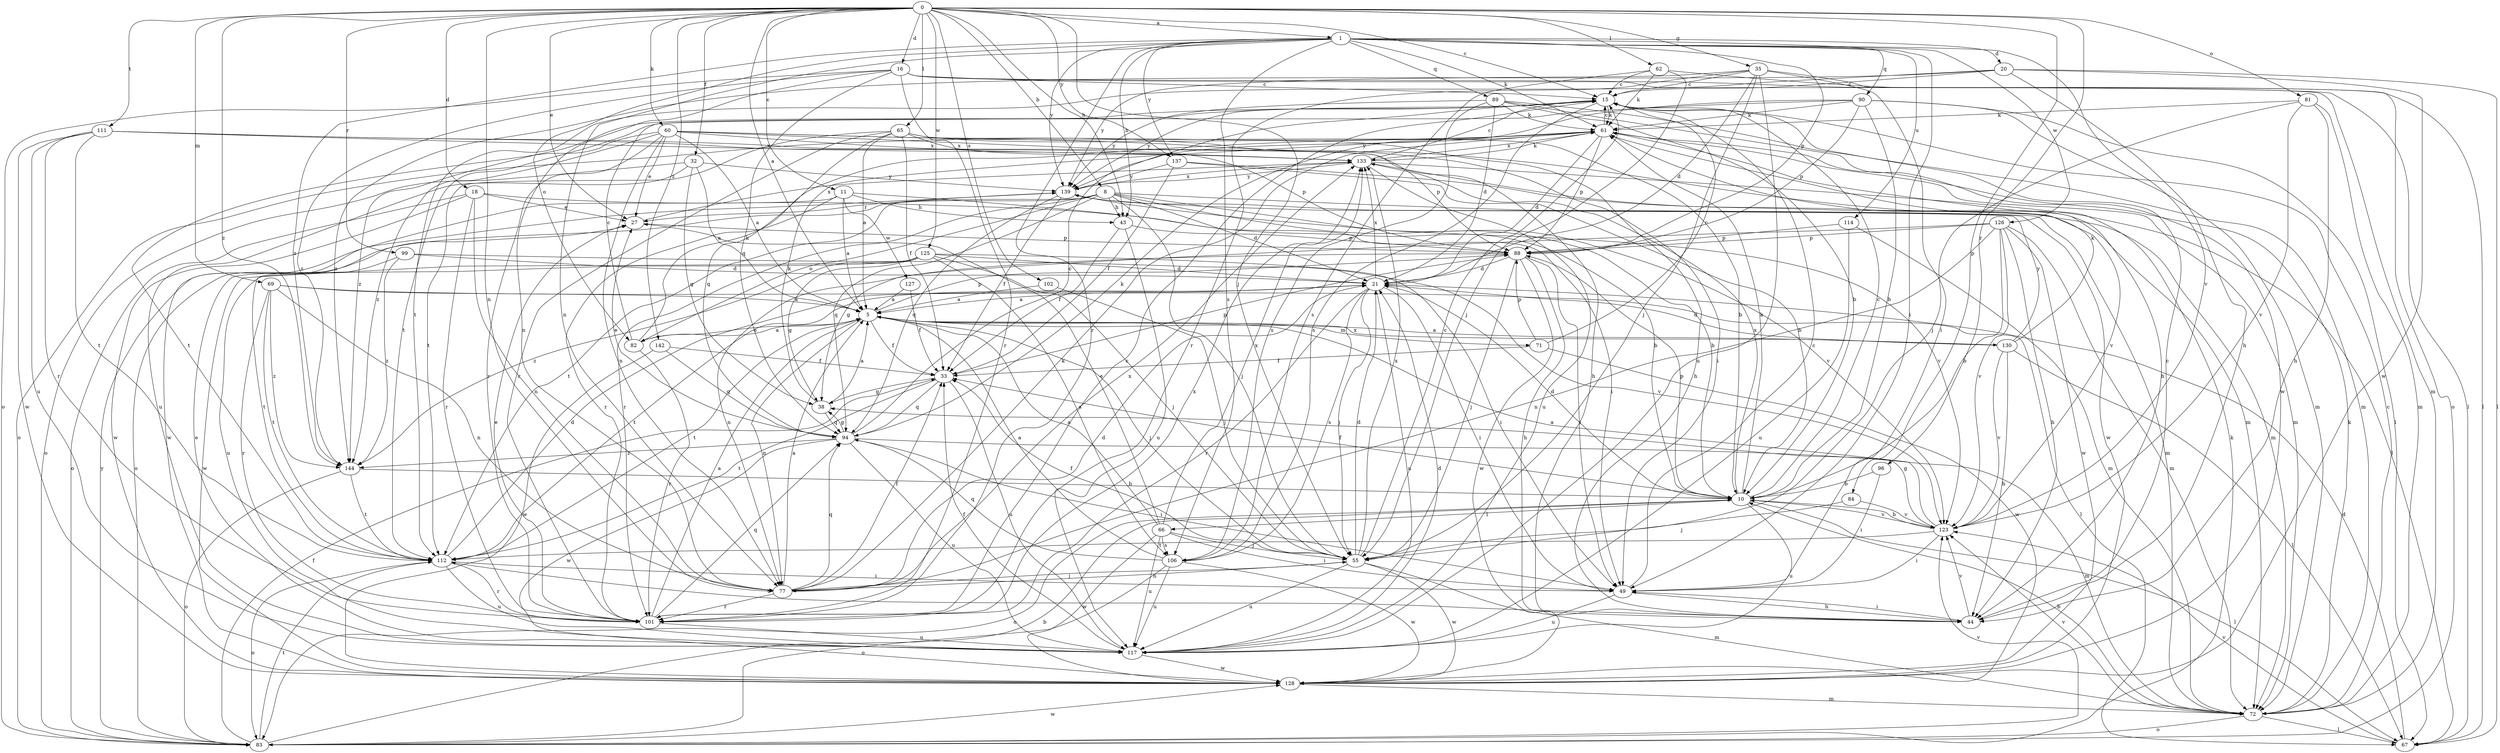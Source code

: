 strict digraph  {
0;
1;
5;
8;
10;
11;
15;
16;
18;
20;
21;
27;
32;
33;
35;
38;
43;
44;
49;
55;
60;
61;
62;
65;
66;
67;
69;
71;
72;
77;
81;
82;
83;
84;
88;
89;
90;
94;
96;
99;
101;
102;
106;
111;
112;
114;
117;
123;
125;
126;
127;
128;
130;
133;
137;
139;
142;
144;
0 -> 1  [label=a];
0 -> 5  [label=a];
0 -> 8  [label=b];
0 -> 11  [label=c];
0 -> 15  [label=c];
0 -> 16  [label=d];
0 -> 18  [label=d];
0 -> 27  [label=e];
0 -> 32  [label=f];
0 -> 35  [label=g];
0 -> 43  [label=h];
0 -> 55  [label=j];
0 -> 60  [label=k];
0 -> 62  [label=l];
0 -> 65  [label=l];
0 -> 69  [label=m];
0 -> 77  [label=n];
0 -> 81  [label=o];
0 -> 84  [label=p];
0 -> 96  [label=r];
0 -> 99  [label=r];
0 -> 102  [label=s];
0 -> 111  [label=t];
0 -> 125  [label=w];
0 -> 137  [label=y];
0 -> 142  [label=z];
0 -> 144  [label=z];
1 -> 20  [label=d];
1 -> 43  [label=h];
1 -> 49  [label=i];
1 -> 61  [label=k];
1 -> 77  [label=n];
1 -> 82  [label=o];
1 -> 88  [label=p];
1 -> 89  [label=q];
1 -> 90  [label=q];
1 -> 101  [label=r];
1 -> 106  [label=s];
1 -> 114  [label=u];
1 -> 123  [label=v];
1 -> 126  [label=w];
1 -> 137  [label=y];
1 -> 139  [label=y];
1 -> 144  [label=z];
5 -> 33  [label=f];
5 -> 55  [label=j];
5 -> 71  [label=m];
5 -> 77  [label=n];
5 -> 82  [label=o];
5 -> 88  [label=p];
5 -> 112  [label=t];
5 -> 130  [label=x];
8 -> 10  [label=b];
8 -> 21  [label=d];
8 -> 43  [label=h];
8 -> 55  [label=j];
8 -> 72  [label=m];
8 -> 82  [label=o];
8 -> 83  [label=o];
8 -> 94  [label=q];
8 -> 101  [label=r];
8 -> 112  [label=t];
8 -> 123  [label=v];
10 -> 15  [label=c];
10 -> 21  [label=d];
10 -> 33  [label=f];
10 -> 61  [label=k];
10 -> 66  [label=l];
10 -> 67  [label=l];
10 -> 83  [label=o];
10 -> 88  [label=p];
10 -> 117  [label=u];
10 -> 123  [label=v];
10 -> 133  [label=x];
11 -> 5  [label=a];
11 -> 43  [label=h];
11 -> 49  [label=i];
11 -> 101  [label=r];
11 -> 127  [label=w];
11 -> 128  [label=w];
15 -> 61  [label=k];
15 -> 106  [label=s];
15 -> 139  [label=y];
15 -> 144  [label=z];
16 -> 15  [label=c];
16 -> 67  [label=l];
16 -> 72  [label=m];
16 -> 77  [label=n];
16 -> 83  [label=o];
16 -> 94  [label=q];
16 -> 101  [label=r];
16 -> 144  [label=z];
18 -> 10  [label=b];
18 -> 27  [label=e];
18 -> 77  [label=n];
18 -> 83  [label=o];
18 -> 101  [label=r];
18 -> 128  [label=w];
20 -> 15  [label=c];
20 -> 44  [label=h];
20 -> 67  [label=l];
20 -> 112  [label=t];
20 -> 128  [label=w];
20 -> 144  [label=z];
21 -> 5  [label=a];
21 -> 49  [label=i];
21 -> 55  [label=j];
21 -> 101  [label=r];
21 -> 106  [label=s];
21 -> 112  [label=t];
21 -> 117  [label=u];
21 -> 133  [label=x];
27 -> 88  [label=p];
27 -> 133  [label=x];
32 -> 5  [label=a];
32 -> 38  [label=g];
32 -> 83  [label=o];
32 -> 117  [label=u];
32 -> 139  [label=y];
33 -> 38  [label=g];
33 -> 88  [label=p];
33 -> 94  [label=q];
33 -> 112  [label=t];
33 -> 117  [label=u];
35 -> 15  [label=c];
35 -> 21  [label=d];
35 -> 49  [label=i];
35 -> 55  [label=j];
35 -> 83  [label=o];
35 -> 101  [label=r];
35 -> 117  [label=u];
35 -> 139  [label=y];
38 -> 5  [label=a];
38 -> 61  [label=k];
38 -> 94  [label=q];
43 -> 33  [label=f];
43 -> 88  [label=p];
43 -> 117  [label=u];
44 -> 15  [label=c];
44 -> 49  [label=i];
44 -> 112  [label=t];
44 -> 123  [label=v];
49 -> 15  [label=c];
49 -> 44  [label=h];
49 -> 117  [label=u];
55 -> 15  [label=c];
55 -> 21  [label=d];
55 -> 33  [label=f];
55 -> 72  [label=m];
55 -> 77  [label=n];
55 -> 117  [label=u];
55 -> 128  [label=w];
55 -> 133  [label=x];
60 -> 5  [label=a];
60 -> 27  [label=e];
60 -> 49  [label=i];
60 -> 72  [label=m];
60 -> 77  [label=n];
60 -> 88  [label=p];
60 -> 101  [label=r];
60 -> 112  [label=t];
60 -> 133  [label=x];
60 -> 144  [label=z];
61 -> 15  [label=c];
61 -> 21  [label=d];
61 -> 44  [label=h];
61 -> 72  [label=m];
61 -> 83  [label=o];
61 -> 88  [label=p];
61 -> 133  [label=x];
62 -> 15  [label=c];
62 -> 55  [label=j];
62 -> 61  [label=k];
62 -> 67  [label=l];
62 -> 106  [label=s];
65 -> 5  [label=a];
65 -> 10  [label=b];
65 -> 33  [label=f];
65 -> 44  [label=h];
65 -> 94  [label=q];
65 -> 101  [label=r];
65 -> 112  [label=t];
65 -> 133  [label=x];
66 -> 5  [label=a];
66 -> 27  [label=e];
66 -> 49  [label=i];
66 -> 55  [label=j];
66 -> 106  [label=s];
66 -> 117  [label=u];
66 -> 128  [label=w];
66 -> 133  [label=x];
67 -> 21  [label=d];
67 -> 123  [label=v];
69 -> 5  [label=a];
69 -> 67  [label=l];
69 -> 77  [label=n];
69 -> 101  [label=r];
69 -> 112  [label=t];
69 -> 144  [label=z];
71 -> 15  [label=c];
71 -> 33  [label=f];
71 -> 88  [label=p];
71 -> 128  [label=w];
72 -> 10  [label=b];
72 -> 15  [label=c];
72 -> 61  [label=k];
72 -> 67  [label=l];
72 -> 83  [label=o];
72 -> 123  [label=v];
77 -> 5  [label=a];
77 -> 21  [label=d];
77 -> 33  [label=f];
77 -> 55  [label=j];
77 -> 61  [label=k];
77 -> 94  [label=q];
77 -> 101  [label=r];
77 -> 133  [label=x];
81 -> 44  [label=h];
81 -> 55  [label=j];
81 -> 61  [label=k];
81 -> 72  [label=m];
81 -> 123  [label=v];
82 -> 5  [label=a];
82 -> 15  [label=c];
82 -> 61  [label=k];
82 -> 101  [label=r];
83 -> 10  [label=b];
83 -> 33  [label=f];
83 -> 61  [label=k];
83 -> 112  [label=t];
83 -> 123  [label=v];
83 -> 128  [label=w];
83 -> 139  [label=y];
84 -> 55  [label=j];
84 -> 123  [label=v];
88 -> 21  [label=d];
88 -> 44  [label=h];
88 -> 49  [label=i];
88 -> 55  [label=j];
88 -> 77  [label=n];
88 -> 128  [label=w];
89 -> 10  [label=b];
89 -> 21  [label=d];
89 -> 61  [label=k];
89 -> 72  [label=m];
89 -> 106  [label=s];
89 -> 128  [label=w];
89 -> 139  [label=y];
90 -> 10  [label=b];
90 -> 61  [label=k];
90 -> 67  [label=l];
90 -> 72  [label=m];
90 -> 88  [label=p];
90 -> 112  [label=t];
90 -> 139  [label=y];
94 -> 15  [label=c];
94 -> 27  [label=e];
94 -> 38  [label=g];
94 -> 49  [label=i];
94 -> 61  [label=k];
94 -> 72  [label=m];
94 -> 117  [label=u];
94 -> 128  [label=w];
94 -> 144  [label=z];
96 -> 10  [label=b];
96 -> 49  [label=i];
99 -> 21  [label=d];
99 -> 112  [label=t];
99 -> 123  [label=v];
99 -> 144  [label=z];
101 -> 5  [label=a];
101 -> 15  [label=c];
101 -> 27  [label=e];
101 -> 94  [label=q];
101 -> 117  [label=u];
101 -> 133  [label=x];
102 -> 5  [label=a];
102 -> 55  [label=j];
106 -> 5  [label=a];
106 -> 83  [label=o];
106 -> 94  [label=q];
106 -> 117  [label=u];
106 -> 128  [label=w];
111 -> 44  [label=h];
111 -> 88  [label=p];
111 -> 101  [label=r];
111 -> 112  [label=t];
111 -> 117  [label=u];
111 -> 128  [label=w];
111 -> 133  [label=x];
112 -> 21  [label=d];
112 -> 49  [label=i];
112 -> 83  [label=o];
112 -> 101  [label=r];
112 -> 117  [label=u];
114 -> 72  [label=m];
114 -> 88  [label=p];
114 -> 117  [label=u];
117 -> 21  [label=d];
117 -> 27  [label=e];
117 -> 33  [label=f];
117 -> 128  [label=w];
123 -> 5  [label=a];
123 -> 10  [label=b];
123 -> 38  [label=g];
123 -> 49  [label=i];
123 -> 112  [label=t];
125 -> 21  [label=d];
125 -> 38  [label=g];
125 -> 49  [label=i];
125 -> 55  [label=j];
125 -> 106  [label=s];
125 -> 117  [label=u];
125 -> 128  [label=w];
125 -> 144  [label=z];
126 -> 10  [label=b];
126 -> 38  [label=g];
126 -> 44  [label=h];
126 -> 72  [label=m];
126 -> 77  [label=n];
126 -> 88  [label=p];
126 -> 123  [label=v];
126 -> 128  [label=w];
127 -> 5  [label=a];
127 -> 33  [label=f];
128 -> 72  [label=m];
130 -> 5  [label=a];
130 -> 21  [label=d];
130 -> 44  [label=h];
130 -> 61  [label=k];
130 -> 67  [label=l];
130 -> 123  [label=v];
130 -> 139  [label=y];
133 -> 15  [label=c];
133 -> 61  [label=k];
133 -> 67  [label=l];
133 -> 117  [label=u];
133 -> 123  [label=v];
133 -> 139  [label=y];
137 -> 10  [label=b];
137 -> 33  [label=f];
137 -> 72  [label=m];
137 -> 139  [label=y];
139 -> 33  [label=f];
139 -> 94  [label=q];
139 -> 123  [label=v];
139 -> 128  [label=w];
139 -> 133  [label=x];
139 -> 27  [label=r];
142 -> 33  [label=f];
142 -> 94  [label=q];
142 -> 128  [label=w];
144 -> 10  [label=b];
144 -> 83  [label=o];
144 -> 112  [label=t];
}
